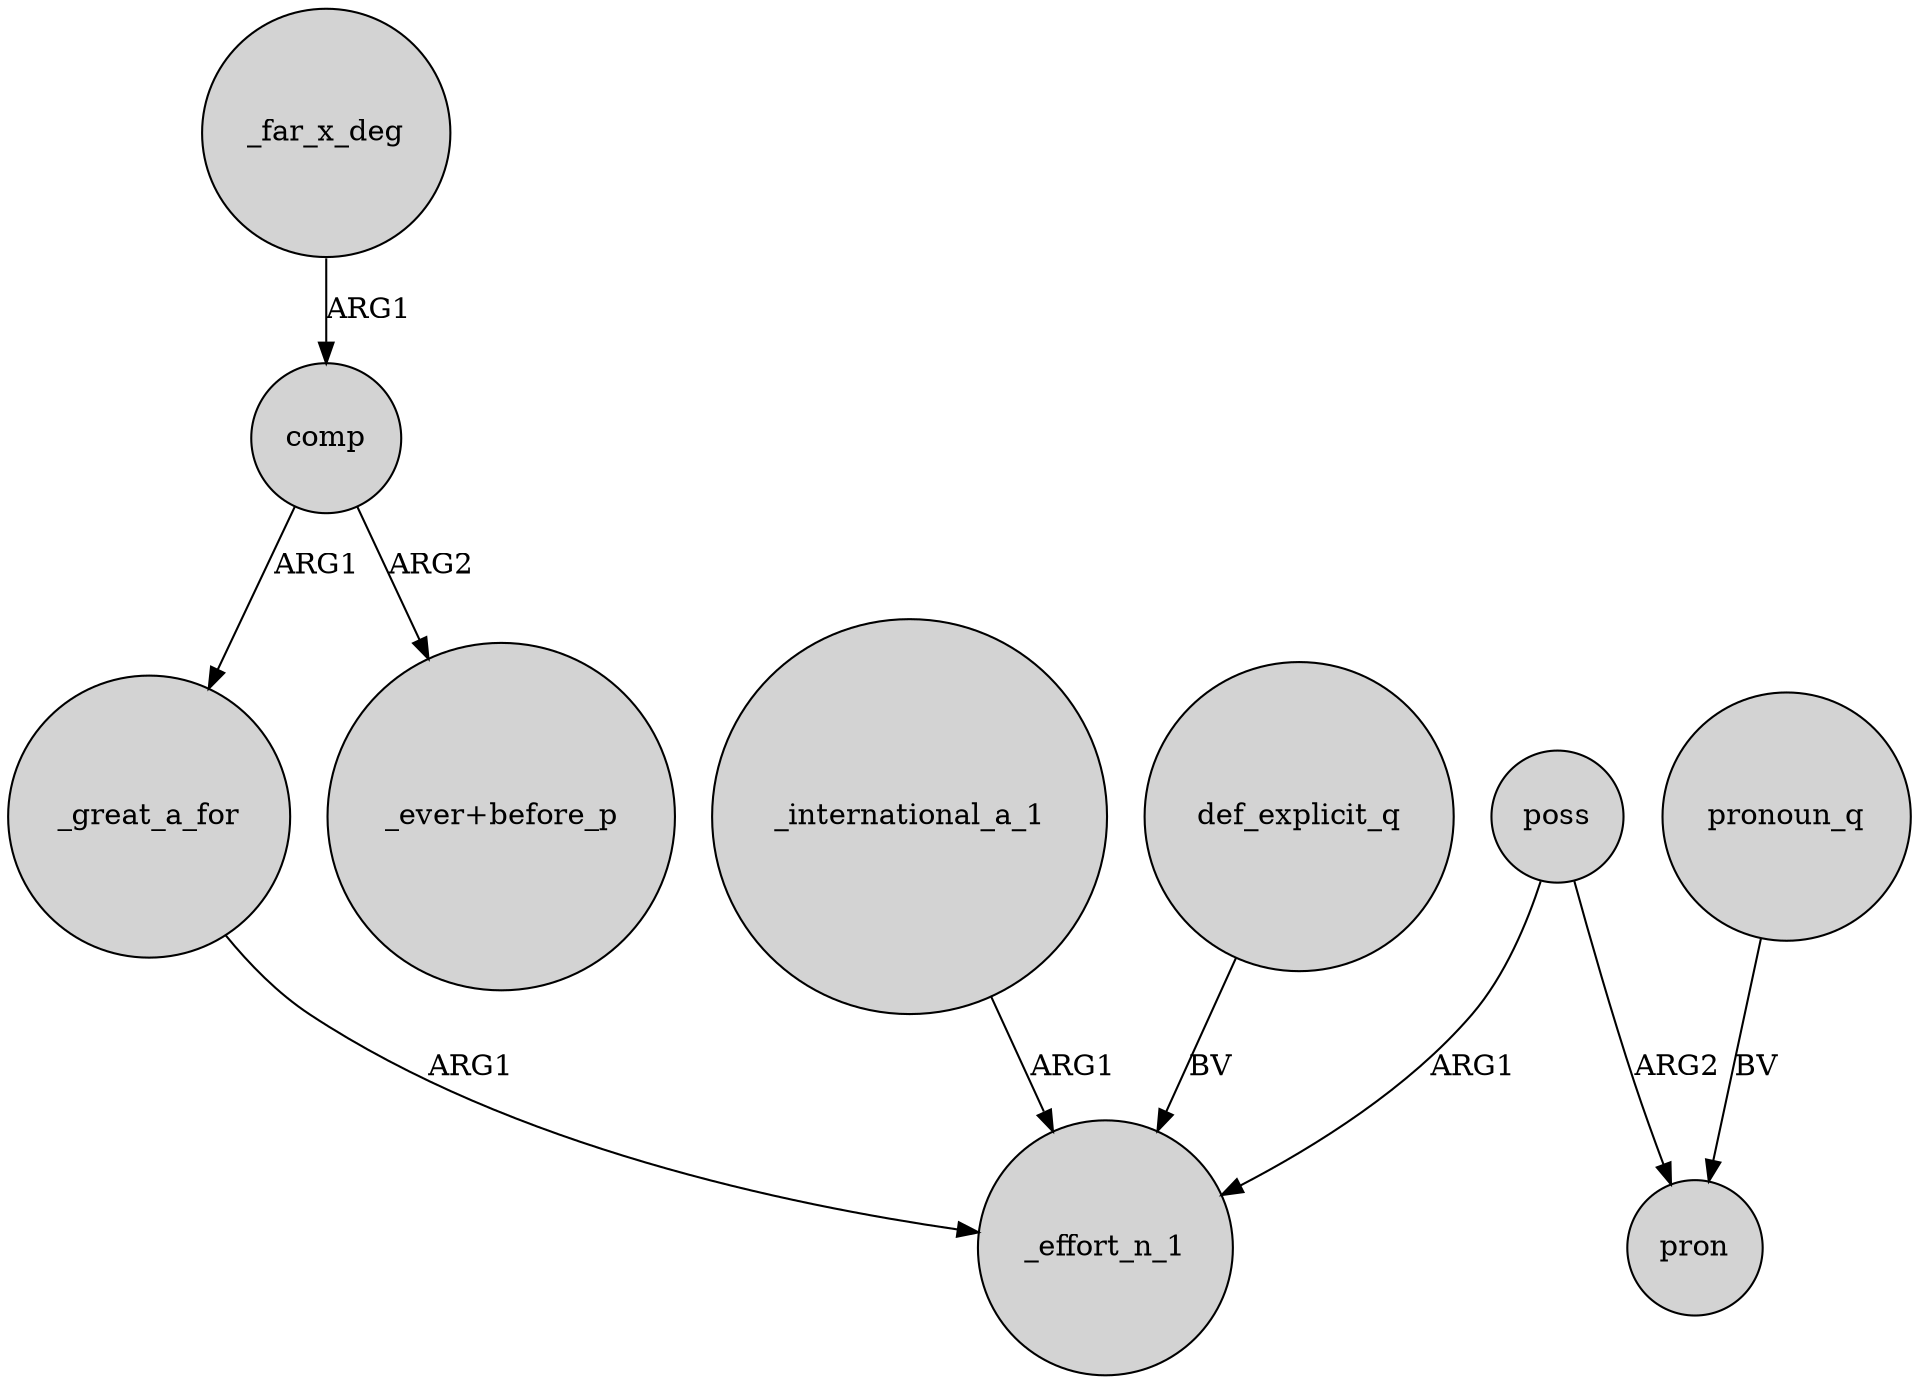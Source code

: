 digraph {
	node [shape=circle style=filled]
	_far_x_deg -> comp [label=ARG1]
	_international_a_1 -> _effort_n_1 [label=ARG1]
	poss -> pron [label=ARG2]
	comp -> _great_a_for [label=ARG1]
	_great_a_for -> _effort_n_1 [label=ARG1]
	comp -> "_ever+before_p" [label=ARG2]
	def_explicit_q -> _effort_n_1 [label=BV]
	poss -> _effort_n_1 [label=ARG1]
	pronoun_q -> pron [label=BV]
}
